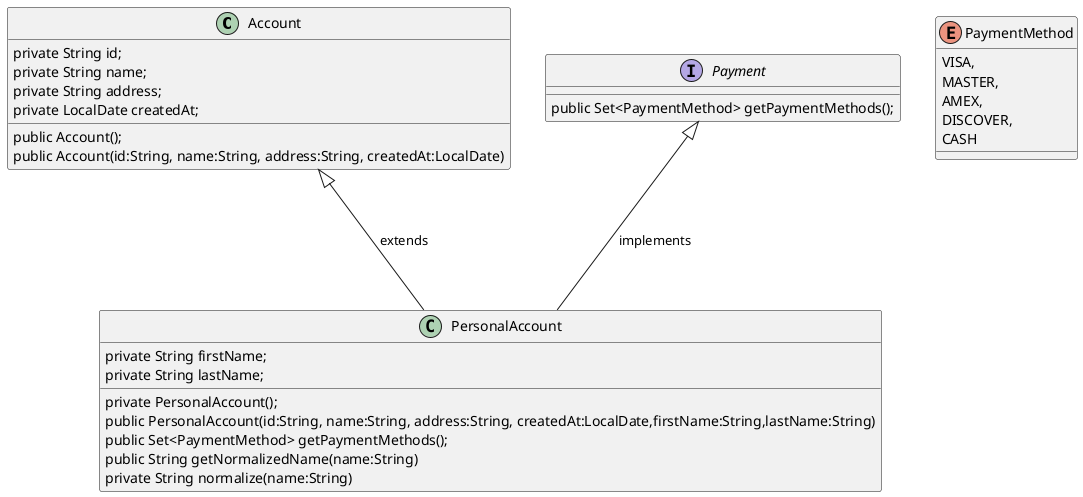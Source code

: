 @startuml

abstract Account
interface Payment
class PersonalAccount

Account <|--- PersonalAccount :extends
Payment <|--- PersonalAccount :implements

interface Payment {
    public Set<PaymentMethod> getPaymentMethods();
}

class Account {
    private String id;
    private String name;
    private String address;
    private LocalDate createdAt;
    public Account();
    public Account(id:String, name:String, address:String, createdAt:LocalDate)
}

class PersonalAccount {
    private String firstName;
    private String lastName;
    private PersonalAccount();
    public PersonalAccount(id:String, name:String, address:String, createdAt:LocalDate,firstName:String,lastName:String)
    public Set<PaymentMethod> getPaymentMethods();
    public String getNormalizedName(name:String)
    private String normalize(name:String)
}

enum PaymentMethod {
    VISA,
    MASTER,
    AMEX,
    DISCOVER,
    CASH
}
@enduml


